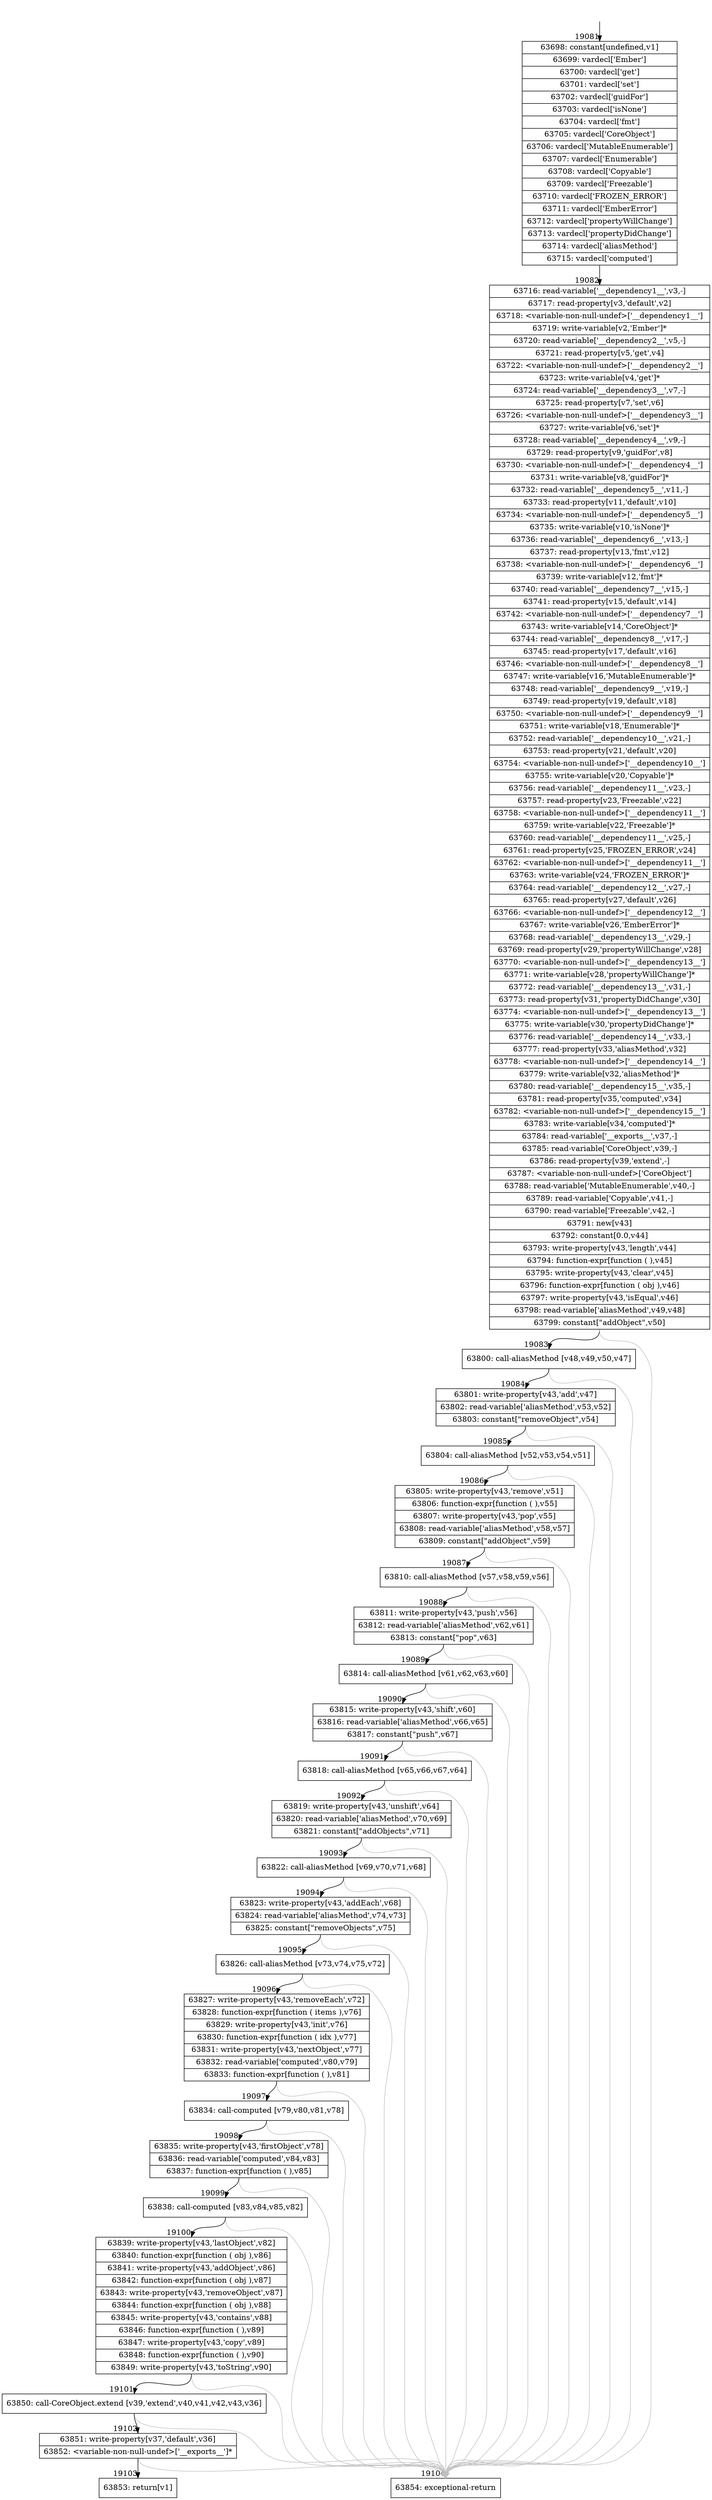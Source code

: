 digraph {
rankdir="TD"
BB_entry1628[shape=none,label=""];
BB_entry1628 -> BB19081 [tailport=s, headport=n, headlabel="    19081"]
BB19081 [shape=record label="{63698: constant[undefined,v1]|63699: vardecl['Ember']|63700: vardecl['get']|63701: vardecl['set']|63702: vardecl['guidFor']|63703: vardecl['isNone']|63704: vardecl['fmt']|63705: vardecl['CoreObject']|63706: vardecl['MutableEnumerable']|63707: vardecl['Enumerable']|63708: vardecl['Copyable']|63709: vardecl['Freezable']|63710: vardecl['FROZEN_ERROR']|63711: vardecl['EmberError']|63712: vardecl['propertyWillChange']|63713: vardecl['propertyDidChange']|63714: vardecl['aliasMethod']|63715: vardecl['computed']}" ] 
BB19081 -> BB19082 [tailport=s, headport=n, headlabel="      19082"]
BB19082 [shape=record label="{63716: read-variable['__dependency1__',v3,-]|63717: read-property[v3,'default',v2]|63718: \<variable-non-null-undef\>['__dependency1__']|63719: write-variable[v2,'Ember']*|63720: read-variable['__dependency2__',v5,-]|63721: read-property[v5,'get',v4]|63722: \<variable-non-null-undef\>['__dependency2__']|63723: write-variable[v4,'get']*|63724: read-variable['__dependency3__',v7,-]|63725: read-property[v7,'set',v6]|63726: \<variable-non-null-undef\>['__dependency3__']|63727: write-variable[v6,'set']*|63728: read-variable['__dependency4__',v9,-]|63729: read-property[v9,'guidFor',v8]|63730: \<variable-non-null-undef\>['__dependency4__']|63731: write-variable[v8,'guidFor']*|63732: read-variable['__dependency5__',v11,-]|63733: read-property[v11,'default',v10]|63734: \<variable-non-null-undef\>['__dependency5__']|63735: write-variable[v10,'isNone']*|63736: read-variable['__dependency6__',v13,-]|63737: read-property[v13,'fmt',v12]|63738: \<variable-non-null-undef\>['__dependency6__']|63739: write-variable[v12,'fmt']*|63740: read-variable['__dependency7__',v15,-]|63741: read-property[v15,'default',v14]|63742: \<variable-non-null-undef\>['__dependency7__']|63743: write-variable[v14,'CoreObject']*|63744: read-variable['__dependency8__',v17,-]|63745: read-property[v17,'default',v16]|63746: \<variable-non-null-undef\>['__dependency8__']|63747: write-variable[v16,'MutableEnumerable']*|63748: read-variable['__dependency9__',v19,-]|63749: read-property[v19,'default',v18]|63750: \<variable-non-null-undef\>['__dependency9__']|63751: write-variable[v18,'Enumerable']*|63752: read-variable['__dependency10__',v21,-]|63753: read-property[v21,'default',v20]|63754: \<variable-non-null-undef\>['__dependency10__']|63755: write-variable[v20,'Copyable']*|63756: read-variable['__dependency11__',v23,-]|63757: read-property[v23,'Freezable',v22]|63758: \<variable-non-null-undef\>['__dependency11__']|63759: write-variable[v22,'Freezable']*|63760: read-variable['__dependency11__',v25,-]|63761: read-property[v25,'FROZEN_ERROR',v24]|63762: \<variable-non-null-undef\>['__dependency11__']|63763: write-variable[v24,'FROZEN_ERROR']*|63764: read-variable['__dependency12__',v27,-]|63765: read-property[v27,'default',v26]|63766: \<variable-non-null-undef\>['__dependency12__']|63767: write-variable[v26,'EmberError']*|63768: read-variable['__dependency13__',v29,-]|63769: read-property[v29,'propertyWillChange',v28]|63770: \<variable-non-null-undef\>['__dependency13__']|63771: write-variable[v28,'propertyWillChange']*|63772: read-variable['__dependency13__',v31,-]|63773: read-property[v31,'propertyDidChange',v30]|63774: \<variable-non-null-undef\>['__dependency13__']|63775: write-variable[v30,'propertyDidChange']*|63776: read-variable['__dependency14__',v33,-]|63777: read-property[v33,'aliasMethod',v32]|63778: \<variable-non-null-undef\>['__dependency14__']|63779: write-variable[v32,'aliasMethod']*|63780: read-variable['__dependency15__',v35,-]|63781: read-property[v35,'computed',v34]|63782: \<variable-non-null-undef\>['__dependency15__']|63783: write-variable[v34,'computed']*|63784: read-variable['__exports__',v37,-]|63785: read-variable['CoreObject',v39,-]|63786: read-property[v39,'extend',-]|63787: \<variable-non-null-undef\>['CoreObject']|63788: read-variable['MutableEnumerable',v40,-]|63789: read-variable['Copyable',v41,-]|63790: read-variable['Freezable',v42,-]|63791: new[v43]|63792: constant[0.0,v44]|63793: write-property[v43,'length',v44]|63794: function-expr[function ( ),v45]|63795: write-property[v43,'clear',v45]|63796: function-expr[function ( obj ),v46]|63797: write-property[v43,'isEqual',v46]|63798: read-variable['aliasMethod',v49,v48]|63799: constant[\"addObject\",v50]}" ] 
BB19082 -> BB19083 [tailport=s, headport=n, headlabel="      19083"]
BB19082 -> BB19104 [tailport=s, headport=n, color=gray, headlabel="      19104"]
BB19083 [shape=record label="{63800: call-aliasMethod [v48,v49,v50,v47]}" ] 
BB19083 -> BB19084 [tailport=s, headport=n, headlabel="      19084"]
BB19083 -> BB19104 [tailport=s, headport=n, color=gray]
BB19084 [shape=record label="{63801: write-property[v43,'add',v47]|63802: read-variable['aliasMethod',v53,v52]|63803: constant[\"removeObject\",v54]}" ] 
BB19084 -> BB19085 [tailport=s, headport=n, headlabel="      19085"]
BB19084 -> BB19104 [tailport=s, headport=n, color=gray]
BB19085 [shape=record label="{63804: call-aliasMethod [v52,v53,v54,v51]}" ] 
BB19085 -> BB19086 [tailport=s, headport=n, headlabel="      19086"]
BB19085 -> BB19104 [tailport=s, headport=n, color=gray]
BB19086 [shape=record label="{63805: write-property[v43,'remove',v51]|63806: function-expr[function ( ),v55]|63807: write-property[v43,'pop',v55]|63808: read-variable['aliasMethod',v58,v57]|63809: constant[\"addObject\",v59]}" ] 
BB19086 -> BB19087 [tailport=s, headport=n, headlabel="      19087"]
BB19086 -> BB19104 [tailport=s, headport=n, color=gray]
BB19087 [shape=record label="{63810: call-aliasMethod [v57,v58,v59,v56]}" ] 
BB19087 -> BB19088 [tailport=s, headport=n, headlabel="      19088"]
BB19087 -> BB19104 [tailport=s, headport=n, color=gray]
BB19088 [shape=record label="{63811: write-property[v43,'push',v56]|63812: read-variable['aliasMethod',v62,v61]|63813: constant[\"pop\",v63]}" ] 
BB19088 -> BB19089 [tailport=s, headport=n, headlabel="      19089"]
BB19088 -> BB19104 [tailport=s, headport=n, color=gray]
BB19089 [shape=record label="{63814: call-aliasMethod [v61,v62,v63,v60]}" ] 
BB19089 -> BB19090 [tailport=s, headport=n, headlabel="      19090"]
BB19089 -> BB19104 [tailport=s, headport=n, color=gray]
BB19090 [shape=record label="{63815: write-property[v43,'shift',v60]|63816: read-variable['aliasMethod',v66,v65]|63817: constant[\"push\",v67]}" ] 
BB19090 -> BB19091 [tailport=s, headport=n, headlabel="      19091"]
BB19090 -> BB19104 [tailport=s, headport=n, color=gray]
BB19091 [shape=record label="{63818: call-aliasMethod [v65,v66,v67,v64]}" ] 
BB19091 -> BB19092 [tailport=s, headport=n, headlabel="      19092"]
BB19091 -> BB19104 [tailport=s, headport=n, color=gray]
BB19092 [shape=record label="{63819: write-property[v43,'unshift',v64]|63820: read-variable['aliasMethod',v70,v69]|63821: constant[\"addObjects\",v71]}" ] 
BB19092 -> BB19093 [tailport=s, headport=n, headlabel="      19093"]
BB19092 -> BB19104 [tailport=s, headport=n, color=gray]
BB19093 [shape=record label="{63822: call-aliasMethod [v69,v70,v71,v68]}" ] 
BB19093 -> BB19094 [tailport=s, headport=n, headlabel="      19094"]
BB19093 -> BB19104 [tailport=s, headport=n, color=gray]
BB19094 [shape=record label="{63823: write-property[v43,'addEach',v68]|63824: read-variable['aliasMethod',v74,v73]|63825: constant[\"removeObjects\",v75]}" ] 
BB19094 -> BB19095 [tailport=s, headport=n, headlabel="      19095"]
BB19094 -> BB19104 [tailport=s, headport=n, color=gray]
BB19095 [shape=record label="{63826: call-aliasMethod [v73,v74,v75,v72]}" ] 
BB19095 -> BB19096 [tailport=s, headport=n, headlabel="      19096"]
BB19095 -> BB19104 [tailport=s, headport=n, color=gray]
BB19096 [shape=record label="{63827: write-property[v43,'removeEach',v72]|63828: function-expr[function ( items ),v76]|63829: write-property[v43,'init',v76]|63830: function-expr[function ( idx ),v77]|63831: write-property[v43,'nextObject',v77]|63832: read-variable['computed',v80,v79]|63833: function-expr[function ( ),v81]}" ] 
BB19096 -> BB19097 [tailport=s, headport=n, headlabel="      19097"]
BB19096 -> BB19104 [tailport=s, headport=n, color=gray]
BB19097 [shape=record label="{63834: call-computed [v79,v80,v81,v78]}" ] 
BB19097 -> BB19098 [tailport=s, headport=n, headlabel="      19098"]
BB19097 -> BB19104 [tailport=s, headport=n, color=gray]
BB19098 [shape=record label="{63835: write-property[v43,'firstObject',v78]|63836: read-variable['computed',v84,v83]|63837: function-expr[function ( ),v85]}" ] 
BB19098 -> BB19099 [tailport=s, headport=n, headlabel="      19099"]
BB19098 -> BB19104 [tailport=s, headport=n, color=gray]
BB19099 [shape=record label="{63838: call-computed [v83,v84,v85,v82]}" ] 
BB19099 -> BB19100 [tailport=s, headport=n, headlabel="      19100"]
BB19099 -> BB19104 [tailport=s, headport=n, color=gray]
BB19100 [shape=record label="{63839: write-property[v43,'lastObject',v82]|63840: function-expr[function ( obj ),v86]|63841: write-property[v43,'addObject',v86]|63842: function-expr[function ( obj ),v87]|63843: write-property[v43,'removeObject',v87]|63844: function-expr[function ( obj ),v88]|63845: write-property[v43,'contains',v88]|63846: function-expr[function ( ),v89]|63847: write-property[v43,'copy',v89]|63848: function-expr[function ( ),v90]|63849: write-property[v43,'toString',v90]}" ] 
BB19100 -> BB19101 [tailport=s, headport=n, headlabel="      19101"]
BB19100 -> BB19104 [tailport=s, headport=n, color=gray]
BB19101 [shape=record label="{63850: call-CoreObject.extend [v39,'extend',v40,v41,v42,v43,v36]}" ] 
BB19101 -> BB19102 [tailport=s, headport=n, headlabel="      19102"]
BB19101 -> BB19104 [tailport=s, headport=n, color=gray]
BB19102 [shape=record label="{63851: write-property[v37,'default',v36]|63852: \<variable-non-null-undef\>['__exports__']*}" ] 
BB19102 -> BB19103 [tailport=s, headport=n, headlabel="      19103"]
BB19102 -> BB19104 [tailport=s, headport=n, color=gray]
BB19103 [shape=record label="{63853: return[v1]}" ] 
BB19104 [shape=record label="{63854: exceptional-return}" ] 
//#$~ 35814
}
